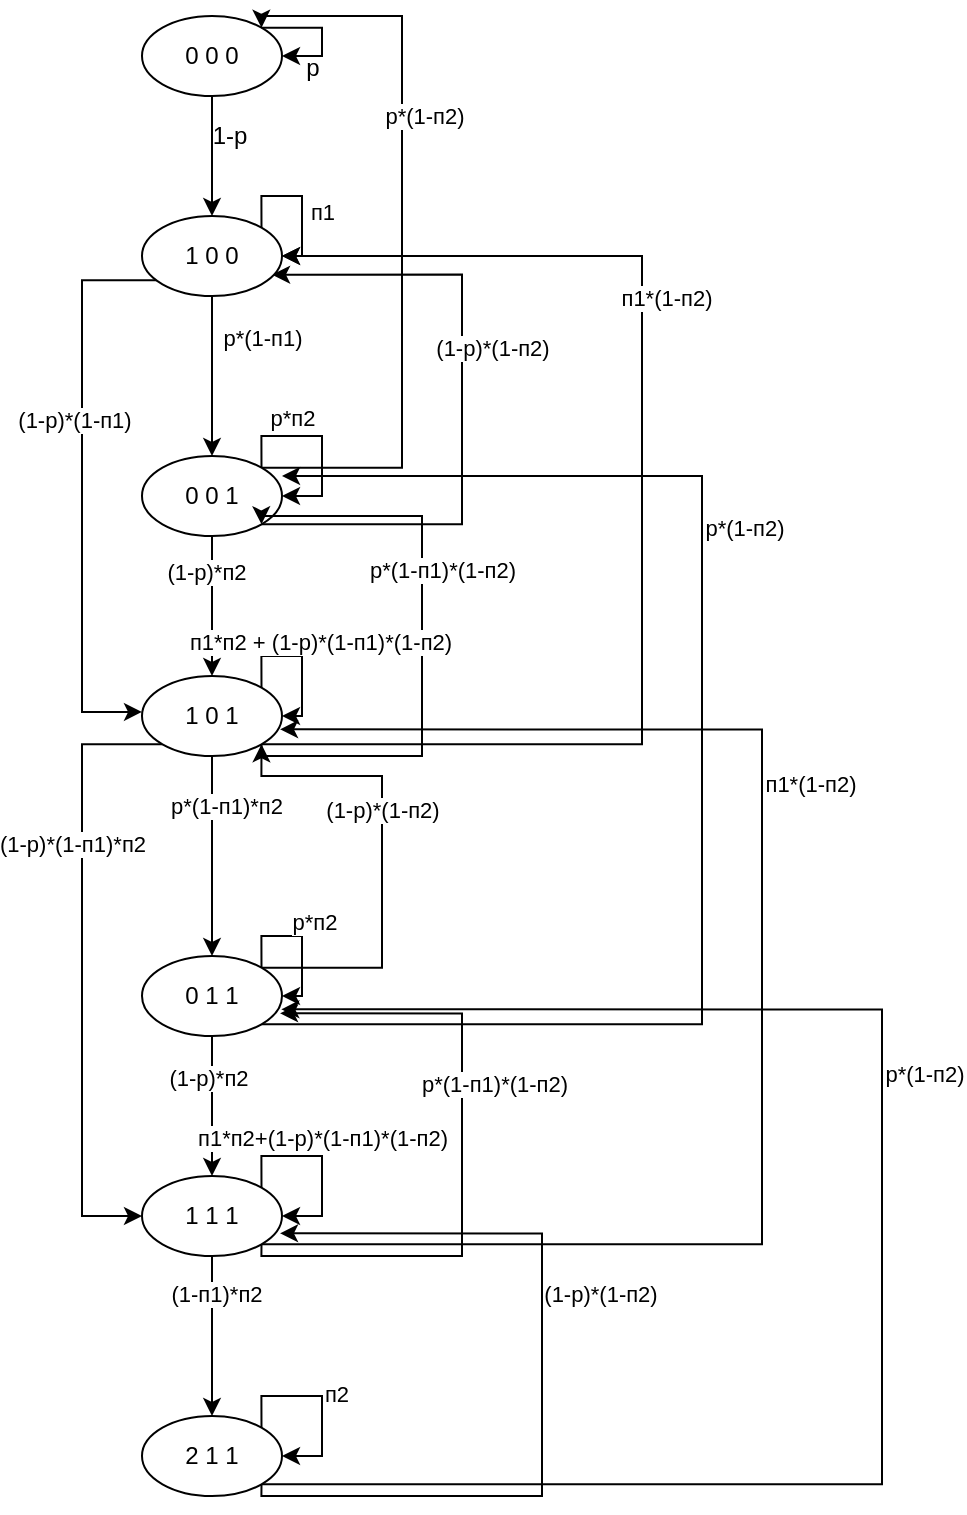 <mxfile version="20.3.7" type="device"><diagram id="4-SObZ7cizQxxEDkLeJo" name="Страница 1"><mxGraphModel dx="1038" dy="579" grid="1" gridSize="10" guides="1" tooltips="1" connect="1" arrows="1" fold="1" page="1" pageScale="1" pageWidth="827" pageHeight="1169" math="0" shadow="0"><root><mxCell id="0"/><mxCell id="1" parent="0"/><mxCell id="gkjhLlv24EzD7p885CK1-13" style="edgeStyle=orthogonalEdgeStyle;rounded=0;orthogonalLoop=1;jettySize=auto;html=1;exitX=0.5;exitY=1;exitDx=0;exitDy=0;entryX=0.5;entryY=0;entryDx=0;entryDy=0;" parent="1" source="SXwSrtLZtr2pXp4r4KcM-1" target="gkjhLlv24EzD7p885CK1-5" edge="1"><mxGeometry relative="1" as="geometry"/></mxCell><mxCell id="SXwSrtLZtr2pXp4r4KcM-1" value="0 0 0" style="ellipse;whiteSpace=wrap;html=1;" parent="1" vertex="1"><mxGeometry x="370" y="10" width="70" height="40" as="geometry"/></mxCell><mxCell id="gkjhLlv24EzD7p885CK1-25" style="edgeStyle=orthogonalEdgeStyle;rounded=0;orthogonalLoop=1;jettySize=auto;html=1;exitX=1;exitY=0;exitDx=0;exitDy=0;entryX=1;entryY=0;entryDx=0;entryDy=0;" parent="1" source="gkjhLlv24EzD7p885CK1-1" target="SXwSrtLZtr2pXp4r4KcM-1" edge="1"><mxGeometry relative="1" as="geometry"><Array as="points"><mxPoint x="500" y="236"/><mxPoint x="500" y="10"/><mxPoint x="430" y="10"/></Array></mxGeometry></mxCell><mxCell id="gkjhLlv24EzD7p885CK1-28" value="p*(1-п2)" style="edgeLabel;html=1;align=center;verticalAlign=middle;resizable=0;points=[];" parent="gkjhLlv24EzD7p885CK1-25" vertex="1" connectable="0"><mxGeometry x="0.115" y="1" relative="1" as="geometry"><mxPoint x="12" y="-39" as="offset"/></mxGeometry></mxCell><mxCell id="gkjhLlv24EzD7p885CK1-29" style="edgeStyle=orthogonalEdgeStyle;rounded=0;orthogonalLoop=1;jettySize=auto;html=1;exitX=0.5;exitY=1;exitDx=0;exitDy=0;entryX=0.5;entryY=0;entryDx=0;entryDy=0;" parent="1" source="gkjhLlv24EzD7p885CK1-1" target="gkjhLlv24EzD7p885CK1-4" edge="1"><mxGeometry relative="1" as="geometry"><Array as="points"><mxPoint x="405" y="310"/><mxPoint x="405" y="310"/></Array></mxGeometry></mxCell><mxCell id="gkjhLlv24EzD7p885CK1-30" value="(1-p)*п2" style="edgeLabel;html=1;align=center;verticalAlign=middle;resizable=0;points=[];" parent="gkjhLlv24EzD7p885CK1-29" vertex="1" connectable="0"><mxGeometry x="-0.29" relative="1" as="geometry"><mxPoint x="-3" y="-7" as="offset"/></mxGeometry></mxCell><mxCell id="gkjhLlv24EzD7p885CK1-31" style="edgeStyle=orthogonalEdgeStyle;rounded=0;orthogonalLoop=1;jettySize=auto;html=1;exitX=1;exitY=1;exitDx=0;exitDy=0;entryX=0.929;entryY=0.733;entryDx=0;entryDy=0;entryPerimeter=0;" parent="1" source="gkjhLlv24EzD7p885CK1-1" target="gkjhLlv24EzD7p885CK1-5" edge="1"><mxGeometry relative="1" as="geometry"><Array as="points"><mxPoint x="530" y="264"/><mxPoint x="530" y="139"/></Array></mxGeometry></mxCell><mxCell id="gkjhLlv24EzD7p885CK1-32" value="(1-p)*(1-п2)" style="edgeLabel;html=1;align=center;verticalAlign=middle;resizable=0;points=[];" parent="gkjhLlv24EzD7p885CK1-31" vertex="1" connectable="0"><mxGeometry x="-0.102" relative="1" as="geometry"><mxPoint x="15" y="-45" as="offset"/></mxGeometry></mxCell><mxCell id="gkjhLlv24EzD7p885CK1-1" value="0 0 1" style="ellipse;whiteSpace=wrap;html=1;" parent="1" vertex="1"><mxGeometry x="370" y="230" width="70" height="40" as="geometry"/></mxCell><mxCell id="gkjhLlv24EzD7p885CK1-48" style="edgeStyle=orthogonalEdgeStyle;rounded=0;orthogonalLoop=1;jettySize=auto;html=1;exitX=1;exitY=1;exitDx=0;exitDy=0;entryX=1;entryY=0.25;entryDx=0;entryDy=0;entryPerimeter=0;" parent="1" source="gkjhLlv24EzD7p885CK1-3" target="gkjhLlv24EzD7p885CK1-1" edge="1"><mxGeometry relative="1" as="geometry"><Array as="points"><mxPoint x="650" y="514"/><mxPoint x="650" y="240"/></Array></mxGeometry></mxCell><mxCell id="gkjhLlv24EzD7p885CK1-49" value="p*(1-п2)" style="edgeLabel;html=1;align=center;verticalAlign=middle;resizable=0;points=[];" parent="gkjhLlv24EzD7p885CK1-48" vertex="1" connectable="0"><mxGeometry x="0.061" relative="1" as="geometry"><mxPoint x="21" y="-95" as="offset"/></mxGeometry></mxCell><mxCell id="gkjhLlv24EzD7p885CK1-50" style="edgeStyle=orthogonalEdgeStyle;rounded=0;orthogonalLoop=1;jettySize=auto;html=1;exitX=0.5;exitY=1;exitDx=0;exitDy=0;entryX=0.5;entryY=0;entryDx=0;entryDy=0;" parent="1" source="gkjhLlv24EzD7p885CK1-3" target="gkjhLlv24EzD7p885CK1-8" edge="1"><mxGeometry relative="1" as="geometry"><Array as="points"><mxPoint x="405" y="540"/><mxPoint x="405" y="540"/></Array></mxGeometry></mxCell><mxCell id="gkjhLlv24EzD7p885CK1-51" value="(1-p)*п2" style="edgeLabel;html=1;align=center;verticalAlign=middle;resizable=0;points=[];" parent="gkjhLlv24EzD7p885CK1-50" vertex="1" connectable="0"><mxGeometry x="-0.267" y="-1" relative="1" as="geometry"><mxPoint x="-1" y="-5" as="offset"/></mxGeometry></mxCell><mxCell id="gkjhLlv24EzD7p885CK1-52" style="edgeStyle=orthogonalEdgeStyle;rounded=0;orthogonalLoop=1;jettySize=auto;html=1;exitX=1;exitY=0;exitDx=0;exitDy=0;entryX=1;entryY=1;entryDx=0;entryDy=0;" parent="1" source="gkjhLlv24EzD7p885CK1-3" target="gkjhLlv24EzD7p885CK1-4" edge="1"><mxGeometry relative="1" as="geometry"><Array as="points"><mxPoint x="490" y="486"/><mxPoint x="490" y="390"/><mxPoint x="430" y="390"/></Array></mxGeometry></mxCell><mxCell id="gkjhLlv24EzD7p885CK1-53" value="(1-p)*(1-п2)" style="edgeLabel;html=1;align=center;verticalAlign=middle;resizable=0;points=[];" parent="gkjhLlv24EzD7p885CK1-52" vertex="1" connectable="0"><mxGeometry x="0.195" relative="1" as="geometry"><mxPoint as="offset"/></mxGeometry></mxCell><mxCell id="gkjhLlv24EzD7p885CK1-3" value="0 1 1" style="ellipse;whiteSpace=wrap;html=1;" parent="1" vertex="1"><mxGeometry x="370" y="480" width="70" height="40" as="geometry"/></mxCell><mxCell id="gkjhLlv24EzD7p885CK1-35" style="edgeStyle=orthogonalEdgeStyle;rounded=0;orthogonalLoop=1;jettySize=auto;html=1;exitX=1;exitY=1;exitDx=0;exitDy=0;entryX=1;entryY=0.5;entryDx=0;entryDy=0;" parent="1" source="gkjhLlv24EzD7p885CK1-4" target="gkjhLlv24EzD7p885CK1-5" edge="1"><mxGeometry relative="1" as="geometry"><Array as="points"><mxPoint x="620" y="374"/><mxPoint x="620" y="130"/></Array></mxGeometry></mxCell><mxCell id="gkjhLlv24EzD7p885CK1-36" value="п1*(1-п2)" style="edgeLabel;html=1;align=center;verticalAlign=middle;resizable=0;points=[];" parent="gkjhLlv24EzD7p885CK1-35" vertex="1" connectable="0"><mxGeometry x="0.181" y="4" relative="1" as="geometry"><mxPoint x="16" y="-51" as="offset"/></mxGeometry></mxCell><mxCell id="gkjhLlv24EzD7p885CK1-39" style="edgeStyle=orthogonalEdgeStyle;rounded=0;orthogonalLoop=1;jettySize=auto;html=1;exitX=0.5;exitY=1;exitDx=0;exitDy=0;entryX=0.5;entryY=0;entryDx=0;entryDy=0;" parent="1" source="gkjhLlv24EzD7p885CK1-4" target="gkjhLlv24EzD7p885CK1-3" edge="1"><mxGeometry relative="1" as="geometry"><Array as="points"><mxPoint x="405" y="420"/><mxPoint x="405" y="420"/></Array></mxGeometry></mxCell><mxCell id="gkjhLlv24EzD7p885CK1-41" value="p*(1-п1)*п2" style="edgeLabel;html=1;align=center;verticalAlign=middle;resizable=0;points=[];" parent="gkjhLlv24EzD7p885CK1-39" vertex="1" connectable="0"><mxGeometry x="0.233" relative="1" as="geometry"><mxPoint x="7" y="-37" as="offset"/></mxGeometry></mxCell><mxCell id="gkjhLlv24EzD7p885CK1-42" style="edgeStyle=orthogonalEdgeStyle;rounded=0;orthogonalLoop=1;jettySize=auto;html=1;exitX=1;exitY=1;exitDx=0;exitDy=0;entryX=1;entryY=1;entryDx=0;entryDy=0;" parent="1" source="gkjhLlv24EzD7p885CK1-4" target="gkjhLlv24EzD7p885CK1-1" edge="1"><mxGeometry relative="1" as="geometry"><Array as="points"><mxPoint x="430" y="380"/><mxPoint x="510" y="380"/><mxPoint x="510" y="260"/><mxPoint x="430" y="260"/></Array></mxGeometry></mxCell><mxCell id="gkjhLlv24EzD7p885CK1-43" value="p*(1-п1)*(1-п2)" style="edgeLabel;html=1;align=center;verticalAlign=middle;resizable=0;points=[];" parent="gkjhLlv24EzD7p885CK1-42" vertex="1" connectable="0"><mxGeometry x="0.162" relative="1" as="geometry"><mxPoint x="10" y="-10" as="offset"/></mxGeometry></mxCell><mxCell id="gkjhLlv24EzD7p885CK1-44" style="edgeStyle=orthogonalEdgeStyle;rounded=0;orthogonalLoop=1;jettySize=auto;html=1;exitX=0;exitY=1;exitDx=0;exitDy=0;entryX=0;entryY=0.5;entryDx=0;entryDy=0;" parent="1" source="gkjhLlv24EzD7p885CK1-4" target="gkjhLlv24EzD7p885CK1-8" edge="1"><mxGeometry relative="1" as="geometry"><Array as="points"><mxPoint x="340" y="374"/><mxPoint x="340" y="610"/></Array></mxGeometry></mxCell><mxCell id="gkjhLlv24EzD7p885CK1-45" value="(1-p)*(1-п1)*п2" style="edgeLabel;html=1;align=center;verticalAlign=middle;resizable=0;points=[];" parent="gkjhLlv24EzD7p885CK1-44" vertex="1" connectable="0"><mxGeometry x="-0.226" relative="1" as="geometry"><mxPoint x="-5" y="-29" as="offset"/></mxGeometry></mxCell><mxCell id="gkjhLlv24EzD7p885CK1-4" value="1 0 1" style="ellipse;whiteSpace=wrap;html=1;" parent="1" vertex="1"><mxGeometry x="370" y="340" width="70" height="40" as="geometry"/></mxCell><mxCell id="gkjhLlv24EzD7p885CK1-19" style="edgeStyle=orthogonalEdgeStyle;rounded=0;orthogonalLoop=1;jettySize=auto;html=1;exitX=0.5;exitY=1;exitDx=0;exitDy=0;entryX=0.5;entryY=0;entryDx=0;entryDy=0;" parent="1" source="gkjhLlv24EzD7p885CK1-5" target="gkjhLlv24EzD7p885CK1-1" edge="1"><mxGeometry relative="1" as="geometry"/></mxCell><mxCell id="gkjhLlv24EzD7p885CK1-20" value="p*(1-п1)" style="edgeLabel;html=1;align=center;verticalAlign=middle;resizable=0;points=[];" parent="gkjhLlv24EzD7p885CK1-19" vertex="1" connectable="0"><mxGeometry x="-0.317" y="2" relative="1" as="geometry"><mxPoint x="23" y="-7" as="offset"/></mxGeometry></mxCell><mxCell id="gkjhLlv24EzD7p885CK1-21" style="edgeStyle=orthogonalEdgeStyle;rounded=0;orthogonalLoop=1;jettySize=auto;html=1;exitX=0;exitY=1;exitDx=0;exitDy=0;entryX=0;entryY=0.5;entryDx=0;entryDy=0;" parent="1" edge="1"><mxGeometry relative="1" as="geometry"><mxPoint x="380.251" y="142.102" as="sourcePoint"/><mxPoint x="370" y="357.96" as="targetPoint"/><Array as="points"><mxPoint x="340" y="141.96"/><mxPoint x="340" y="357.96"/></Array></mxGeometry></mxCell><mxCell id="gkjhLlv24EzD7p885CK1-22" value="(1-p)*(1-п1)" style="edgeLabel;html=1;align=center;verticalAlign=middle;resizable=0;points=[];" parent="gkjhLlv24EzD7p885CK1-21" vertex="1" connectable="0"><mxGeometry x="-0.234" y="-4" relative="1" as="geometry"><mxPoint as="offset"/></mxGeometry></mxCell><mxCell id="gkjhLlv24EzD7p885CK1-5" value="1 0 0" style="ellipse;whiteSpace=wrap;html=1;" parent="1" vertex="1"><mxGeometry x="370" y="110" width="70" height="40" as="geometry"/></mxCell><mxCell id="gkjhLlv24EzD7p885CK1-56" style="edgeStyle=orthogonalEdgeStyle;rounded=0;orthogonalLoop=1;jettySize=auto;html=1;exitX=1;exitY=1;exitDx=0;exitDy=0;entryX=0.986;entryY=0.667;entryDx=0;entryDy=0;entryPerimeter=0;" parent="1" source="gkjhLlv24EzD7p885CK1-8" target="gkjhLlv24EzD7p885CK1-4" edge="1"><mxGeometry relative="1" as="geometry"><Array as="points"><mxPoint x="680" y="624"/><mxPoint x="680" y="367"/></Array></mxGeometry></mxCell><mxCell id="gkjhLlv24EzD7p885CK1-57" value="п1*(1-п2)" style="edgeLabel;html=1;align=center;verticalAlign=middle;resizable=0;points=[];" parent="gkjhLlv24EzD7p885CK1-56" vertex="1" connectable="0"><mxGeometry x="0.185" y="-1" relative="1" as="geometry"><mxPoint x="23" y="-37" as="offset"/></mxGeometry></mxCell><mxCell id="gkjhLlv24EzD7p885CK1-60" style="edgeStyle=orthogonalEdgeStyle;rounded=0;orthogonalLoop=1;jettySize=auto;html=1;exitX=0.5;exitY=1;exitDx=0;exitDy=0;entryX=0.5;entryY=0;entryDx=0;entryDy=0;" parent="1" source="gkjhLlv24EzD7p885CK1-8" target="gkjhLlv24EzD7p885CK1-12" edge="1"><mxGeometry relative="1" as="geometry"/></mxCell><mxCell id="gkjhLlv24EzD7p885CK1-64" value="(1-п1)*п2" style="edgeLabel;html=1;align=center;verticalAlign=middle;resizable=0;points=[];" parent="gkjhLlv24EzD7p885CK1-60" vertex="1" connectable="0"><mxGeometry x="-0.296" y="-1" relative="1" as="geometry"><mxPoint x="3" y="-9" as="offset"/></mxGeometry></mxCell><mxCell id="gkjhLlv24EzD7p885CK1-65" style="edgeStyle=orthogonalEdgeStyle;rounded=0;orthogonalLoop=1;jettySize=auto;html=1;exitX=1;exitY=1;exitDx=0;exitDy=0;entryX=0.986;entryY=0.717;entryDx=0;entryDy=0;entryPerimeter=0;" parent="1" source="gkjhLlv24EzD7p885CK1-8" target="gkjhLlv24EzD7p885CK1-3" edge="1"><mxGeometry relative="1" as="geometry"><Array as="points"><mxPoint x="430" y="630"/><mxPoint x="530" y="630"/><mxPoint x="530" y="509"/></Array></mxGeometry></mxCell><mxCell id="gkjhLlv24EzD7p885CK1-66" value="p*(1-п1)*(1-п2)" style="edgeLabel;html=1;align=center;verticalAlign=middle;resizable=0;points=[];" parent="gkjhLlv24EzD7p885CK1-65" vertex="1" connectable="0"><mxGeometry x="0.186" y="1" relative="1" as="geometry"><mxPoint x="17" y="-3" as="offset"/></mxGeometry></mxCell><mxCell id="gkjhLlv24EzD7p885CK1-8" value="1 1 1" style="ellipse;whiteSpace=wrap;html=1;" parent="1" vertex="1"><mxGeometry x="370" y="590" width="70" height="40" as="geometry"/></mxCell><mxCell id="gkjhLlv24EzD7p885CK1-69" style="edgeStyle=orthogonalEdgeStyle;rounded=0;orthogonalLoop=1;jettySize=auto;html=1;exitX=1;exitY=1;exitDx=0;exitDy=0;entryX=0.995;entryY=0.667;entryDx=0;entryDy=0;entryPerimeter=0;" parent="1" source="gkjhLlv24EzD7p885CK1-12" target="gkjhLlv24EzD7p885CK1-3" edge="1"><mxGeometry relative="1" as="geometry"><Array as="points"><mxPoint x="740" y="744"/><mxPoint x="740" y="507"/></Array></mxGeometry></mxCell><mxCell id="gkjhLlv24EzD7p885CK1-70" value="p*(1-п2)" style="edgeLabel;html=1;align=center;verticalAlign=middle;resizable=0;points=[];" parent="gkjhLlv24EzD7p885CK1-69" vertex="1" connectable="0"><mxGeometry x="0.158" y="1" relative="1" as="geometry"><mxPoint x="22" y="-25" as="offset"/></mxGeometry></mxCell><mxCell id="gkjhLlv24EzD7p885CK1-71" style="edgeStyle=orthogonalEdgeStyle;rounded=0;orthogonalLoop=1;jettySize=auto;html=1;exitX=1;exitY=1;exitDx=0;exitDy=0;entryX=0.986;entryY=0.717;entryDx=0;entryDy=0;entryPerimeter=0;" parent="1" source="gkjhLlv24EzD7p885CK1-12" target="gkjhLlv24EzD7p885CK1-8" edge="1"><mxGeometry relative="1" as="geometry"><Array as="points"><mxPoint x="430" y="750"/><mxPoint x="570" y="750"/><mxPoint x="570" y="619"/></Array></mxGeometry></mxCell><mxCell id="gkjhLlv24EzD7p885CK1-72" value="(1-p)*(1-п2)" style="edgeLabel;html=1;align=center;verticalAlign=middle;resizable=0;points=[];" parent="gkjhLlv24EzD7p885CK1-71" vertex="1" connectable="0"><mxGeometry x="0.178" relative="1" as="geometry"><mxPoint x="29" y="-7" as="offset"/></mxGeometry></mxCell><mxCell id="gkjhLlv24EzD7p885CK1-12" value="2 1 1" style="ellipse;whiteSpace=wrap;html=1;" parent="1" vertex="1"><mxGeometry x="370" y="710" width="70" height="40" as="geometry"/></mxCell><mxCell id="gkjhLlv24EzD7p885CK1-14" style="edgeStyle=orthogonalEdgeStyle;rounded=0;orthogonalLoop=1;jettySize=auto;html=1;exitX=1;exitY=0;exitDx=0;exitDy=0;entryX=1;entryY=0.5;entryDx=0;entryDy=0;" parent="1" source="SXwSrtLZtr2pXp4r4KcM-1" target="SXwSrtLZtr2pXp4r4KcM-1" edge="1"><mxGeometry relative="1" as="geometry"><Array as="points"><mxPoint x="460" y="16"/><mxPoint x="460" y="30"/></Array></mxGeometry></mxCell><mxCell id="gkjhLlv24EzD7p885CK1-15" value="p" style="text;html=1;align=center;verticalAlign=middle;resizable=0;points=[];autosize=1;strokeColor=none;fillColor=none;" parent="1" vertex="1"><mxGeometry x="440" y="21" width="30" height="30" as="geometry"/></mxCell><mxCell id="gkjhLlv24EzD7p885CK1-16" value="1-p" style="text;html=1;strokeColor=none;fillColor=none;align=center;verticalAlign=middle;whiteSpace=wrap;rounded=0;" parent="1" vertex="1"><mxGeometry x="391" y="60" width="46" height="20" as="geometry"/></mxCell><mxCell id="gkjhLlv24EzD7p885CK1-17" style="edgeStyle=orthogonalEdgeStyle;rounded=0;orthogonalLoop=1;jettySize=auto;html=1;exitX=1;exitY=0;exitDx=0;exitDy=0;entryX=1;entryY=0.5;entryDx=0;entryDy=0;" parent="1" source="gkjhLlv24EzD7p885CK1-5" target="gkjhLlv24EzD7p885CK1-5" edge="1"><mxGeometry relative="1" as="geometry"><Array as="points"><mxPoint x="430" y="100"/><mxPoint x="450" y="100"/><mxPoint x="450" y="130"/></Array></mxGeometry></mxCell><mxCell id="gkjhLlv24EzD7p885CK1-18" value="п1" style="edgeLabel;html=1;align=center;verticalAlign=middle;resizable=0;points=[];" parent="gkjhLlv24EzD7p885CK1-17" vertex="1" connectable="0"><mxGeometry x="0.099" y="-3" relative="1" as="geometry"><mxPoint x="13" y="2" as="offset"/></mxGeometry></mxCell><mxCell id="gkjhLlv24EzD7p885CK1-23" style="edgeStyle=orthogonalEdgeStyle;rounded=0;orthogonalLoop=1;jettySize=auto;html=1;exitX=1;exitY=0;exitDx=0;exitDy=0;entryX=1;entryY=0.5;entryDx=0;entryDy=0;" parent="1" source="gkjhLlv24EzD7p885CK1-1" target="gkjhLlv24EzD7p885CK1-1" edge="1"><mxGeometry relative="1" as="geometry"><Array as="points"><mxPoint x="430" y="220"/><mxPoint x="460" y="220"/><mxPoint x="460" y="250"/></Array></mxGeometry></mxCell><mxCell id="gkjhLlv24EzD7p885CK1-24" value="p*п2" style="edgeLabel;html=1;align=center;verticalAlign=middle;resizable=0;points=[];" parent="gkjhLlv24EzD7p885CK1-23" vertex="1" connectable="0"><mxGeometry x="0.044" relative="1" as="geometry"><mxPoint x="-15" y="-13" as="offset"/></mxGeometry></mxCell><mxCell id="gkjhLlv24EzD7p885CK1-33" style="edgeStyle=orthogonalEdgeStyle;rounded=0;orthogonalLoop=1;jettySize=auto;html=1;exitX=1;exitY=0;exitDx=0;exitDy=0;entryX=1;entryY=0.5;entryDx=0;entryDy=0;" parent="1" source="gkjhLlv24EzD7p885CK1-4" target="gkjhLlv24EzD7p885CK1-4" edge="1"><mxGeometry relative="1" as="geometry"><Array as="points"><mxPoint x="430" y="330"/><mxPoint x="450" y="330"/><mxPoint x="450" y="360"/></Array></mxGeometry></mxCell><mxCell id="gkjhLlv24EzD7p885CK1-34" value="п1*п2 + (1-p)*(1-п1)*(1-п2)" style="edgeLabel;html=1;align=center;verticalAlign=middle;resizable=0;points=[];" parent="gkjhLlv24EzD7p885CK1-33" vertex="1" connectable="0"><mxGeometry x="0.033" y="-2" relative="1" as="geometry"><mxPoint x="11" y="-11" as="offset"/></mxGeometry></mxCell><mxCell id="gkjhLlv24EzD7p885CK1-46" style="edgeStyle=orthogonalEdgeStyle;rounded=0;orthogonalLoop=1;jettySize=auto;html=1;exitX=1;exitY=0;exitDx=0;exitDy=0;entryX=1;entryY=0.5;entryDx=0;entryDy=0;" parent="1" source="gkjhLlv24EzD7p885CK1-3" target="gkjhLlv24EzD7p885CK1-3" edge="1"><mxGeometry relative="1" as="geometry"><Array as="points"><mxPoint x="430" y="470"/><mxPoint x="450" y="470"/><mxPoint x="450" y="500"/></Array></mxGeometry></mxCell><mxCell id="gkjhLlv24EzD7p885CK1-47" value="p*п2" style="edgeLabel;html=1;align=center;verticalAlign=middle;resizable=0;points=[];" parent="gkjhLlv24EzD7p885CK1-46" vertex="1" connectable="0"><mxGeometry x="0.033" y="-3" relative="1" as="geometry"><mxPoint x="9" y="-11" as="offset"/></mxGeometry></mxCell><mxCell id="gkjhLlv24EzD7p885CK1-62" style="edgeStyle=orthogonalEdgeStyle;rounded=0;orthogonalLoop=1;jettySize=auto;html=1;exitX=1;exitY=0;exitDx=0;exitDy=0;entryX=1;entryY=0.5;entryDx=0;entryDy=0;" parent="1" source="gkjhLlv24EzD7p885CK1-8" target="gkjhLlv24EzD7p885CK1-8" edge="1"><mxGeometry relative="1" as="geometry"><Array as="points"><mxPoint x="430" y="580"/><mxPoint x="460" y="580"/><mxPoint x="460" y="610"/></Array></mxGeometry></mxCell><mxCell id="gkjhLlv24EzD7p885CK1-63" value="п1*п2+(1-p)*(1-п1)*(1-п2)" style="edgeLabel;html=1;align=center;verticalAlign=middle;resizable=0;points=[];" parent="gkjhLlv24EzD7p885CK1-62" vertex="1" connectable="0"><mxGeometry x="-0.008" relative="1" as="geometry"><mxPoint y="-11" as="offset"/></mxGeometry></mxCell><mxCell id="gkjhLlv24EzD7p885CK1-67" style="edgeStyle=orthogonalEdgeStyle;rounded=0;orthogonalLoop=1;jettySize=auto;html=1;exitX=1;exitY=0;exitDx=0;exitDy=0;entryX=1;entryY=0.5;entryDx=0;entryDy=0;" parent="1" source="gkjhLlv24EzD7p885CK1-12" target="gkjhLlv24EzD7p885CK1-12" edge="1"><mxGeometry relative="1" as="geometry"><Array as="points"><mxPoint x="430" y="700"/><mxPoint x="460" y="700"/><mxPoint x="460" y="730"/></Array></mxGeometry></mxCell><mxCell id="gkjhLlv24EzD7p885CK1-68" value="п2" style="edgeLabel;html=1;align=center;verticalAlign=middle;resizable=0;points=[];" parent="gkjhLlv24EzD7p885CK1-67" vertex="1" connectable="0"><mxGeometry x="-0.046" relative="1" as="geometry"><mxPoint x="7" y="-1" as="offset"/></mxGeometry></mxCell></root></mxGraphModel></diagram></mxfile>